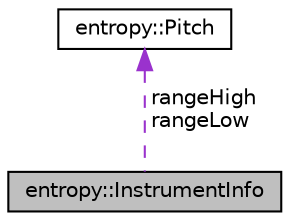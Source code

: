 digraph "entropy::InstrumentInfo"
{
  edge [fontname="Helvetica",fontsize="10",labelfontname="Helvetica",labelfontsize="10"];
  node [fontname="Helvetica",fontsize="10",shape=record];
  Node1 [label="entropy::InstrumentInfo",height=0.2,width=0.4,color="black", fillcolor="grey75", style="filled", fontcolor="black"];
  Node2 -> Node1 [dir="back",color="darkorchid3",fontsize="10",style="dashed",label=" rangeHigh\nrangeLow" ,fontname="Helvetica"];
  Node2 [label="entropy::Pitch",height=0.2,width=0.4,color="black", fillcolor="white", style="filled",URL="$classentropy_1_1_pitch.html"];
}
